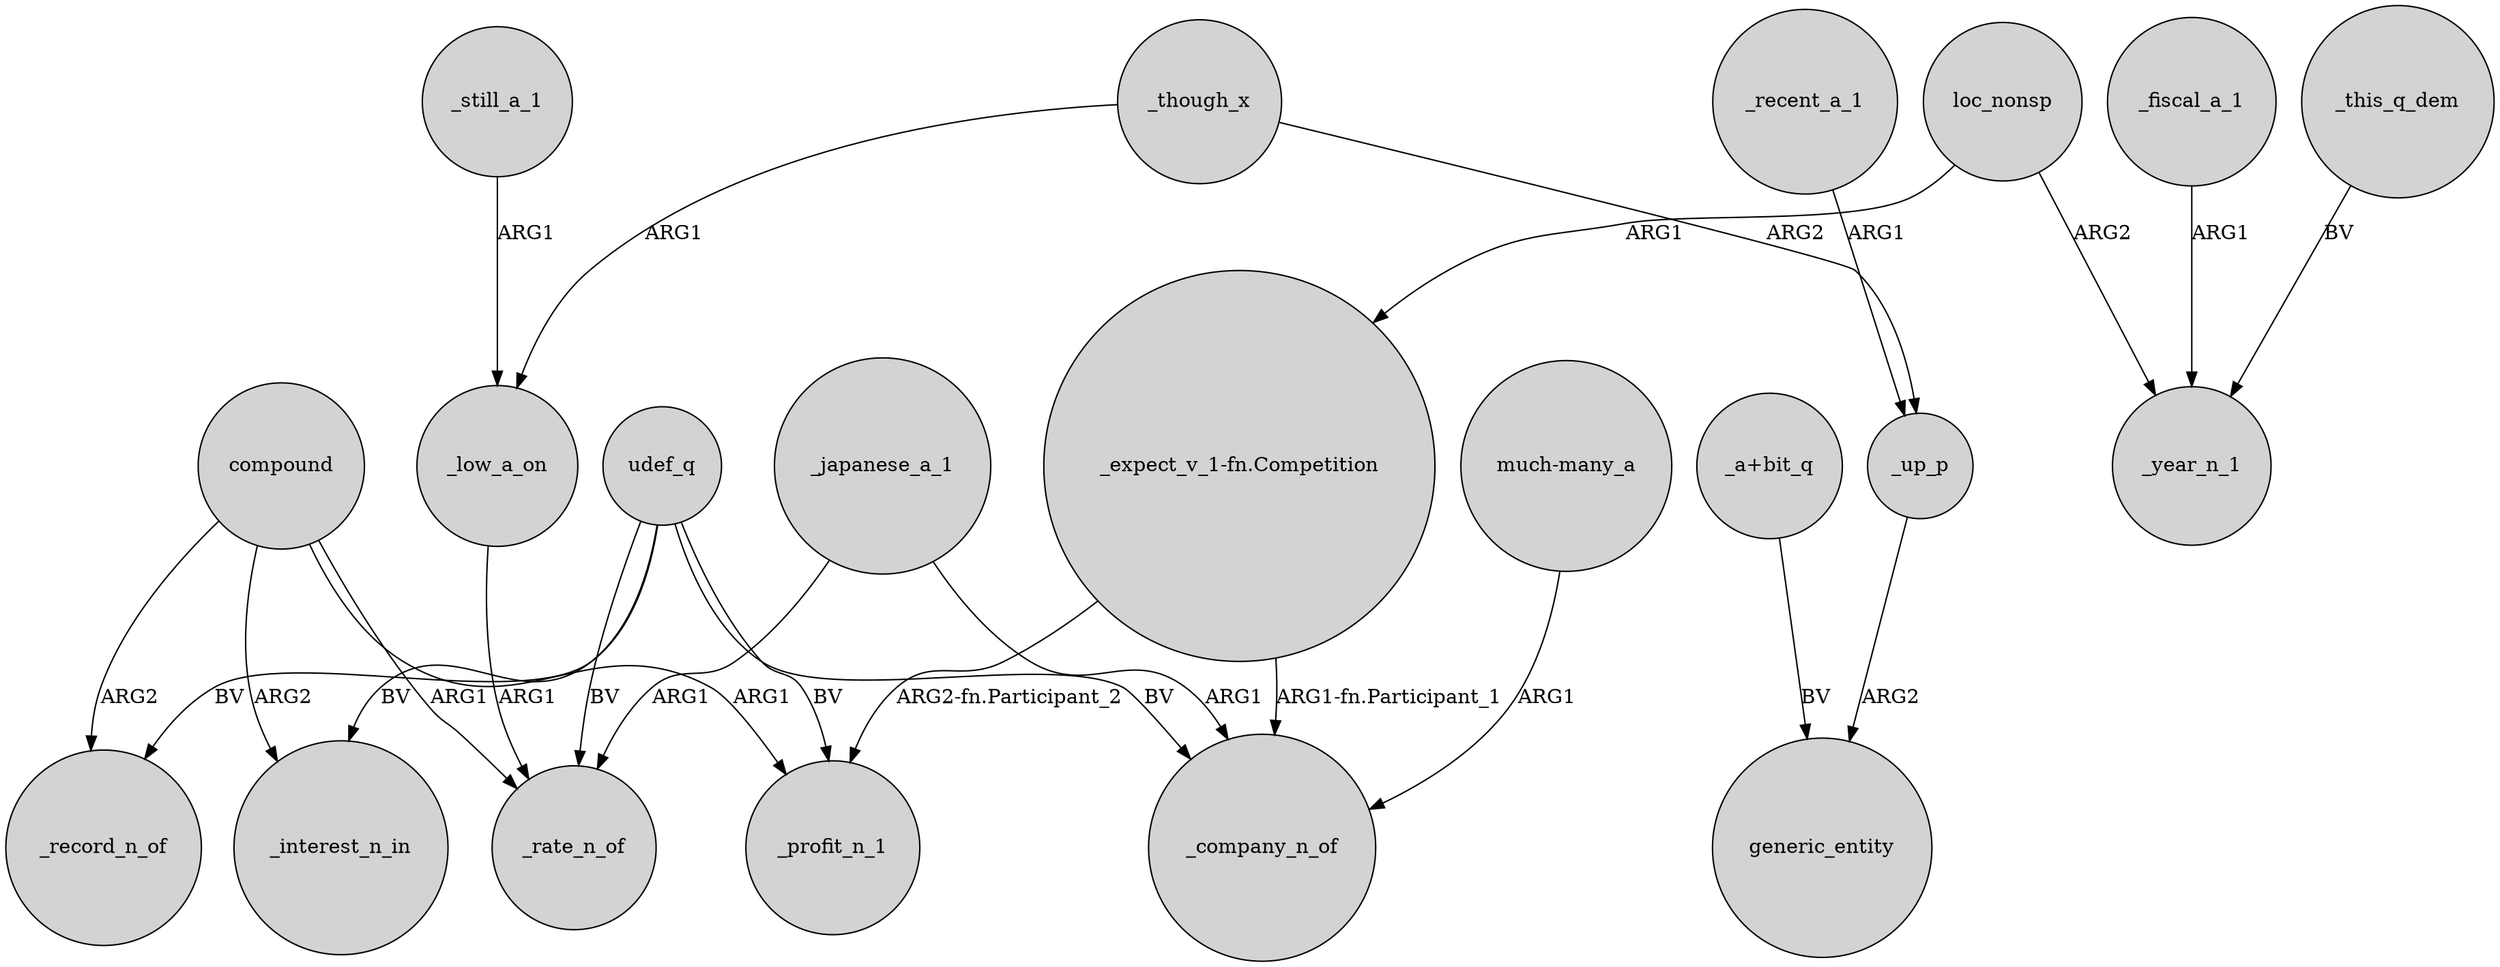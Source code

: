 digraph {
	node [shape=circle style=filled]
	_japanese_a_1 -> _rate_n_of [label=ARG1]
	"_a+bit_q" -> generic_entity [label=BV]
	_recent_a_1 -> _up_p [label=ARG1]
	udef_q -> _record_n_of [label=BV]
	_fiscal_a_1 -> _year_n_1 [label=ARG1]
	loc_nonsp -> "_expect_v_1-fn.Competition" [label=ARG1]
	_though_x -> _up_p [label=ARG2]
	udef_q -> _profit_n_1 [label=BV]
	compound -> _rate_n_of [label=ARG1]
	udef_q -> _rate_n_of [label=BV]
	compound -> _record_n_of [label=ARG2]
	loc_nonsp -> _year_n_1 [label=ARG2]
	_up_p -> generic_entity [label=ARG2]
	udef_q -> _company_n_of [label=BV]
	compound -> _profit_n_1 [label=ARG1]
	_low_a_on -> _rate_n_of [label=ARG1]
	_japanese_a_1 -> _company_n_of [label=ARG1]
	_this_q_dem -> _year_n_1 [label=BV]
	"much-many_a" -> _company_n_of [label=ARG1]
	udef_q -> _interest_n_in [label=BV]
	"_expect_v_1-fn.Competition" -> _profit_n_1 [label="ARG2-fn.Participant_2"]
	_still_a_1 -> _low_a_on [label=ARG1]
	"_expect_v_1-fn.Competition" -> _company_n_of [label="ARG1-fn.Participant_1"]
	_though_x -> _low_a_on [label=ARG1]
	compound -> _interest_n_in [label=ARG2]
}
